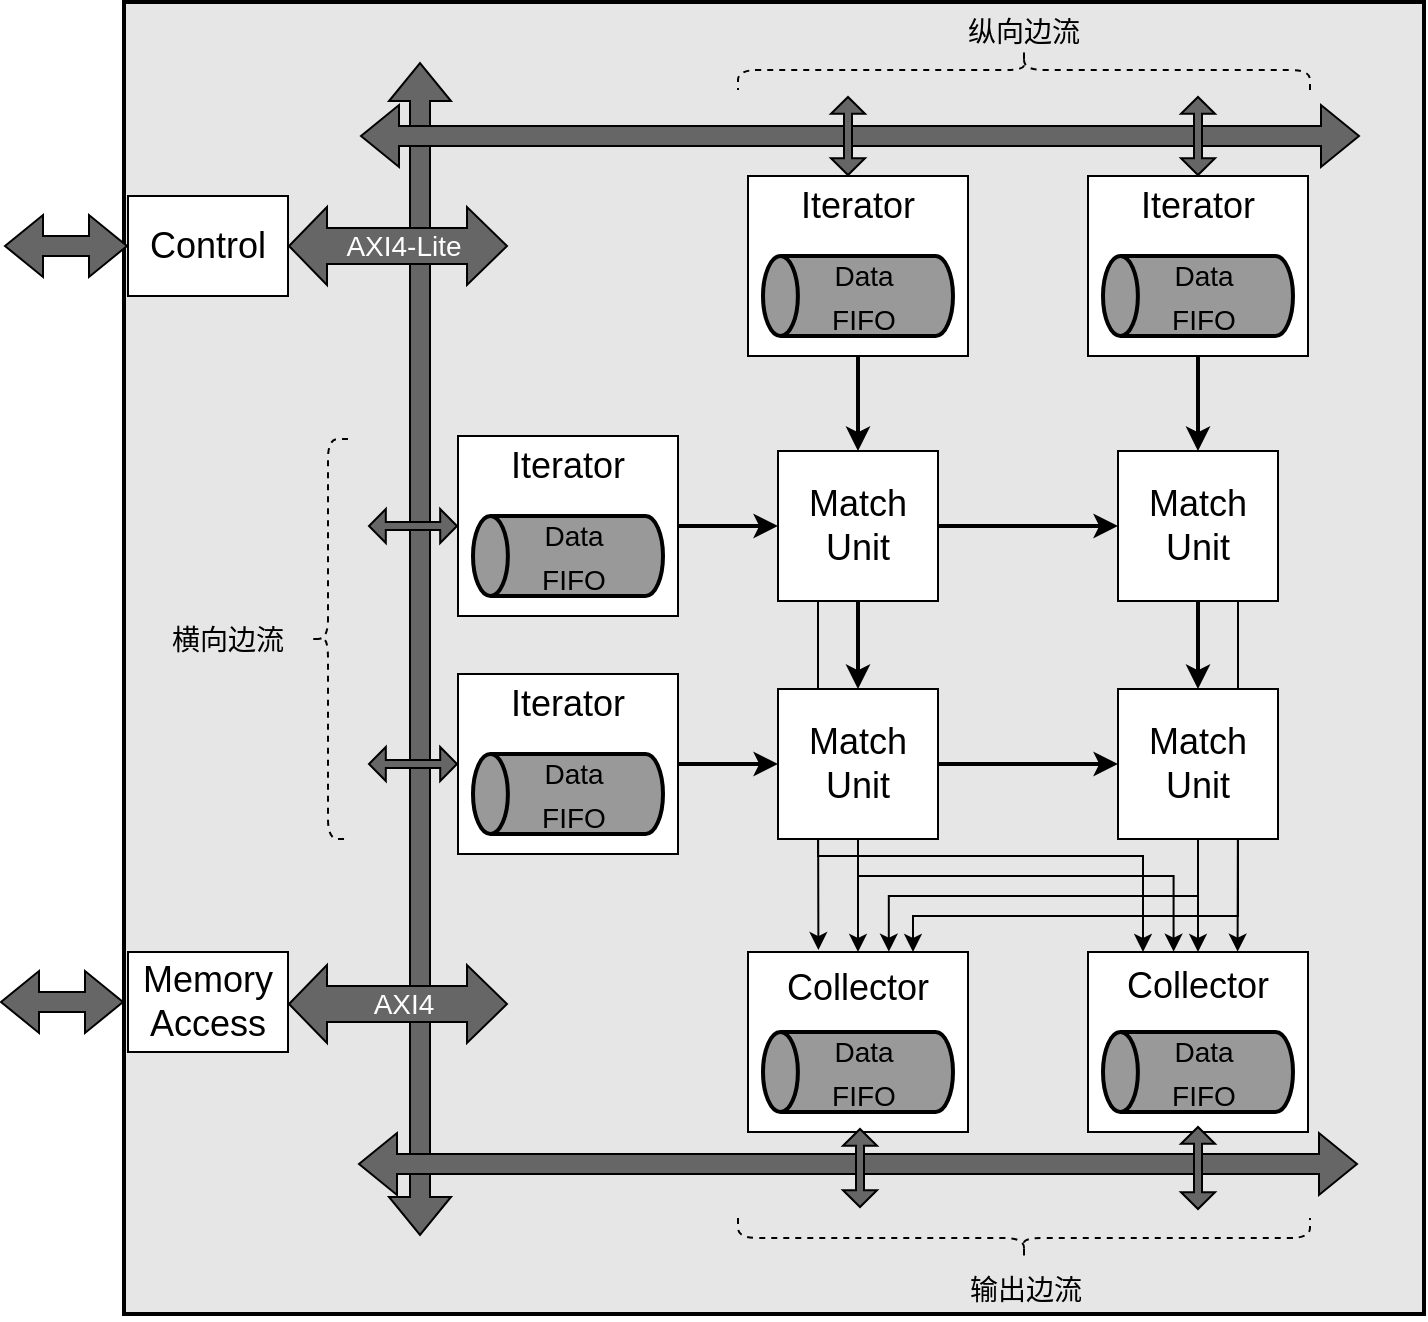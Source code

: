 <mxfile version="18.1.3" type="github">
  <diagram id="o5gYx8qm375P-UALuS2-" name="Page-1">
    <mxGraphModel dx="727" dy="744" grid="1" gridSize="10" guides="1" tooltips="1" connect="1" arrows="1" fold="1" page="1" pageScale="1" pageWidth="827" pageHeight="1169" math="0" shadow="0">
      <root>
        <mxCell id="0" />
        <mxCell id="1" parent="0" />
        <mxCell id="SnW519qvEG8OO5aZFgQu-91" value="" style="rounded=0;whiteSpace=wrap;html=1;labelBackgroundColor=none;fontSize=14;fontColor=#000000;fillColor=#E6E6E6;strokeWidth=2;" vertex="1" parent="1">
          <mxGeometry x="130" y="30" width="650" height="656" as="geometry" />
        </mxCell>
        <mxCell id="SnW519qvEG8OO5aZFgQu-1" value="&lt;font style=&quot;font-size: 18px;&quot;&gt;Control&lt;/font&gt;" style="rounded=0;whiteSpace=wrap;html=1;" vertex="1" parent="1">
          <mxGeometry x="132" y="127" width="80" height="50" as="geometry" />
        </mxCell>
        <mxCell id="SnW519qvEG8OO5aZFgQu-3" value="&lt;font style=&quot;font-size: 18px;&quot;&gt;Memory&lt;br&gt;Access&lt;br&gt;&lt;/font&gt;" style="rounded=0;whiteSpace=wrap;html=1;" vertex="1" parent="1">
          <mxGeometry x="132" y="505" width="80" height="50" as="geometry" />
        </mxCell>
        <mxCell id="SnW519qvEG8OO5aZFgQu-11" value="" style="group" vertex="1" connectable="0" parent="1">
          <mxGeometry x="297" y="247" width="110" height="90" as="geometry" />
        </mxCell>
        <mxCell id="SnW519qvEG8OO5aZFgQu-4" value="" style="rounded=0;whiteSpace=wrap;html=1;fontSize=18;" vertex="1" parent="SnW519qvEG8OO5aZFgQu-11">
          <mxGeometry width="110" height="90" as="geometry" />
        </mxCell>
        <mxCell id="SnW519qvEG8OO5aZFgQu-5" value="Iterator" style="text;html=1;strokeColor=none;fillColor=none;align=center;verticalAlign=middle;whiteSpace=wrap;rounded=0;fontSize=18;" vertex="1" parent="SnW519qvEG8OO5aZFgQu-11">
          <mxGeometry x="25" width="60" height="30" as="geometry" />
        </mxCell>
        <mxCell id="SnW519qvEG8OO5aZFgQu-8" value="" style="group" vertex="1" connectable="0" parent="SnW519qvEG8OO5aZFgQu-11">
          <mxGeometry x="7.5" y="40" width="95" height="40" as="geometry" />
        </mxCell>
        <mxCell id="SnW519qvEG8OO5aZFgQu-6" value="" style="strokeWidth=2;html=1;shape=mxgraph.flowchart.direct_data;whiteSpace=wrap;fontSize=18;rotation=-180;fillColor=#999999;" vertex="1" parent="SnW519qvEG8OO5aZFgQu-8">
          <mxGeometry width="95" height="40" as="geometry" />
        </mxCell>
        <mxCell id="SnW519qvEG8OO5aZFgQu-7" value="&lt;font style=&quot;font-size: 14px;&quot;&gt;Data&lt;br&gt;FIFO&lt;/font&gt;" style="text;html=1;strokeColor=none;fillColor=none;align=center;verticalAlign=middle;whiteSpace=wrap;rounded=0;fontSize=18;" vertex="1" parent="SnW519qvEG8OO5aZFgQu-8">
          <mxGeometry x="20" y="5" width="60" height="30" as="geometry" />
        </mxCell>
        <mxCell id="SnW519qvEG8OO5aZFgQu-12" value="" style="group" vertex="1" connectable="0" parent="1">
          <mxGeometry x="297" y="366" width="110" height="90" as="geometry" />
        </mxCell>
        <mxCell id="SnW519qvEG8OO5aZFgQu-13" value="" style="rounded=0;whiteSpace=wrap;html=1;fontSize=18;" vertex="1" parent="SnW519qvEG8OO5aZFgQu-12">
          <mxGeometry width="110" height="90" as="geometry" />
        </mxCell>
        <mxCell id="SnW519qvEG8OO5aZFgQu-14" value="Iterator" style="text;html=1;strokeColor=none;fillColor=none;align=center;verticalAlign=middle;whiteSpace=wrap;rounded=0;fontSize=18;" vertex="1" parent="SnW519qvEG8OO5aZFgQu-12">
          <mxGeometry x="25" width="60" height="30" as="geometry" />
        </mxCell>
        <mxCell id="SnW519qvEG8OO5aZFgQu-15" value="" style="group" vertex="1" connectable="0" parent="SnW519qvEG8OO5aZFgQu-12">
          <mxGeometry x="7.5" y="40" width="95" height="40" as="geometry" />
        </mxCell>
        <mxCell id="SnW519qvEG8OO5aZFgQu-16" value="" style="strokeWidth=2;html=1;shape=mxgraph.flowchart.direct_data;whiteSpace=wrap;fontSize=18;rotation=-180;fillColor=#999999;" vertex="1" parent="SnW519qvEG8OO5aZFgQu-15">
          <mxGeometry width="95" height="40" as="geometry" />
        </mxCell>
        <mxCell id="SnW519qvEG8OO5aZFgQu-17" value="&lt;font style=&quot;font-size: 14px;&quot;&gt;Data&lt;br&gt;FIFO&lt;/font&gt;" style="text;html=1;strokeColor=none;fillColor=none;align=center;verticalAlign=middle;whiteSpace=wrap;rounded=0;fontSize=18;" vertex="1" parent="SnW519qvEG8OO5aZFgQu-15">
          <mxGeometry x="20" y="5" width="60" height="30" as="geometry" />
        </mxCell>
        <mxCell id="SnW519qvEG8OO5aZFgQu-18" value="" style="group" vertex="1" connectable="0" parent="1">
          <mxGeometry x="442" y="117" width="110" height="90" as="geometry" />
        </mxCell>
        <mxCell id="SnW519qvEG8OO5aZFgQu-19" value="" style="rounded=0;whiteSpace=wrap;html=1;fontSize=18;" vertex="1" parent="SnW519qvEG8OO5aZFgQu-18">
          <mxGeometry width="110" height="90" as="geometry" />
        </mxCell>
        <mxCell id="SnW519qvEG8OO5aZFgQu-20" value="Iterator" style="text;html=1;strokeColor=none;fillColor=none;align=center;verticalAlign=middle;whiteSpace=wrap;rounded=0;fontSize=18;" vertex="1" parent="SnW519qvEG8OO5aZFgQu-18">
          <mxGeometry x="25" width="60" height="30" as="geometry" />
        </mxCell>
        <mxCell id="SnW519qvEG8OO5aZFgQu-21" value="" style="group" vertex="1" connectable="0" parent="SnW519qvEG8OO5aZFgQu-18">
          <mxGeometry x="7.5" y="40" width="95" height="40" as="geometry" />
        </mxCell>
        <mxCell id="SnW519qvEG8OO5aZFgQu-22" value="" style="strokeWidth=2;html=1;shape=mxgraph.flowchart.direct_data;whiteSpace=wrap;fontSize=18;rotation=-180;fillColor=#999999;" vertex="1" parent="SnW519qvEG8OO5aZFgQu-21">
          <mxGeometry width="95" height="40" as="geometry" />
        </mxCell>
        <mxCell id="SnW519qvEG8OO5aZFgQu-23" value="&lt;font style=&quot;font-size: 14px;&quot;&gt;Data&lt;br&gt;FIFO&lt;/font&gt;" style="text;html=1;strokeColor=none;fillColor=none;align=center;verticalAlign=middle;whiteSpace=wrap;rounded=0;fontSize=18;" vertex="1" parent="SnW519qvEG8OO5aZFgQu-21">
          <mxGeometry x="20" y="5" width="60" height="30" as="geometry" />
        </mxCell>
        <mxCell id="SnW519qvEG8OO5aZFgQu-25" value="" style="group" vertex="1" connectable="0" parent="1">
          <mxGeometry x="612" y="117" width="110" height="90" as="geometry" />
        </mxCell>
        <mxCell id="SnW519qvEG8OO5aZFgQu-26" value="" style="rounded=0;whiteSpace=wrap;html=1;fontSize=18;" vertex="1" parent="SnW519qvEG8OO5aZFgQu-25">
          <mxGeometry width="110" height="90" as="geometry" />
        </mxCell>
        <mxCell id="SnW519qvEG8OO5aZFgQu-27" value="Iterator" style="text;html=1;strokeColor=none;fillColor=none;align=center;verticalAlign=middle;whiteSpace=wrap;rounded=0;fontSize=18;" vertex="1" parent="SnW519qvEG8OO5aZFgQu-25">
          <mxGeometry x="25" width="60" height="30" as="geometry" />
        </mxCell>
        <mxCell id="SnW519qvEG8OO5aZFgQu-28" value="" style="group" vertex="1" connectable="0" parent="SnW519qvEG8OO5aZFgQu-25">
          <mxGeometry x="7.5" y="40" width="95" height="40" as="geometry" />
        </mxCell>
        <mxCell id="SnW519qvEG8OO5aZFgQu-29" value="" style="strokeWidth=2;html=1;shape=mxgraph.flowchart.direct_data;whiteSpace=wrap;fontSize=18;rotation=-180;fillColor=#999999;" vertex="1" parent="SnW519qvEG8OO5aZFgQu-28">
          <mxGeometry width="95" height="40" as="geometry" />
        </mxCell>
        <mxCell id="SnW519qvEG8OO5aZFgQu-30" value="&lt;font style=&quot;font-size: 14px;&quot;&gt;Data&lt;br&gt;FIFO&lt;/font&gt;" style="text;html=1;strokeColor=none;fillColor=none;align=center;verticalAlign=middle;whiteSpace=wrap;rounded=0;fontSize=18;" vertex="1" parent="SnW519qvEG8OO5aZFgQu-28">
          <mxGeometry x="20" y="5" width="60" height="30" as="geometry" />
        </mxCell>
        <mxCell id="SnW519qvEG8OO5aZFgQu-35" style="edgeStyle=orthogonalEdgeStyle;rounded=0;orthogonalLoop=1;jettySize=auto;html=1;exitX=1;exitY=0.5;exitDx=0;exitDy=0;entryX=0;entryY=0.5;entryDx=0;entryDy=0;fontSize=18;strokeWidth=2;" edge="1" parent="1" source="SnW519qvEG8OO5aZFgQu-31" target="SnW519qvEG8OO5aZFgQu-34">
          <mxGeometry relative="1" as="geometry" />
        </mxCell>
        <mxCell id="SnW519qvEG8OO5aZFgQu-39" style="edgeStyle=orthogonalEdgeStyle;rounded=0;orthogonalLoop=1;jettySize=auto;html=1;exitX=0.5;exitY=1;exitDx=0;exitDy=0;entryX=0.5;entryY=0;entryDx=0;entryDy=0;fontSize=18;strokeWidth=2;" edge="1" parent="1" source="SnW519qvEG8OO5aZFgQu-31" target="SnW519qvEG8OO5aZFgQu-37">
          <mxGeometry relative="1" as="geometry" />
        </mxCell>
        <mxCell id="SnW519qvEG8OO5aZFgQu-58" style="edgeStyle=orthogonalEdgeStyle;rounded=0;orthogonalLoop=1;jettySize=auto;html=1;exitX=0.25;exitY=1;exitDx=0;exitDy=0;fontSize=18;strokeWidth=1;entryX=0.25;entryY=0;entryDx=0;entryDy=0;" edge="1" parent="1" source="SnW519qvEG8OO5aZFgQu-31" target="SnW519qvEG8OO5aZFgQu-51">
          <mxGeometry relative="1" as="geometry">
            <mxPoint x="652" y="487" as="targetPoint" />
            <Array as="points">
              <mxPoint x="477" y="457" />
              <mxPoint x="640" y="457" />
            </Array>
          </mxGeometry>
        </mxCell>
        <mxCell id="SnW519qvEG8OO5aZFgQu-60" style="edgeStyle=orthogonalEdgeStyle;rounded=0;orthogonalLoop=1;jettySize=auto;html=1;exitX=0.25;exitY=1;exitDx=0;exitDy=0;entryX=0.32;entryY=-0.011;entryDx=0;entryDy=0;entryPerimeter=0;fontSize=18;strokeWidth=1;" edge="1" parent="1" source="SnW519qvEG8OO5aZFgQu-31" target="SnW519qvEG8OO5aZFgQu-44">
          <mxGeometry relative="1" as="geometry" />
        </mxCell>
        <mxCell id="SnW519qvEG8OO5aZFgQu-31" value="&lt;font style=&quot;font-size: 18px;&quot;&gt;Match&lt;br&gt;Unit&lt;/font&gt;" style="rounded=0;whiteSpace=wrap;html=1;fontSize=14;fillColor=#FFFFFF;" vertex="1" parent="1">
          <mxGeometry x="457" y="254.5" width="80" height="75" as="geometry" />
        </mxCell>
        <mxCell id="SnW519qvEG8OO5aZFgQu-32" style="edgeStyle=orthogonalEdgeStyle;rounded=0;orthogonalLoop=1;jettySize=auto;html=1;exitX=1;exitY=0.5;exitDx=0;exitDy=0;entryX=0;entryY=0.5;entryDx=0;entryDy=0;fontSize=18;strokeWidth=2;" edge="1" parent="1" source="SnW519qvEG8OO5aZFgQu-4" target="SnW519qvEG8OO5aZFgQu-31">
          <mxGeometry relative="1" as="geometry" />
        </mxCell>
        <mxCell id="SnW519qvEG8OO5aZFgQu-33" style="edgeStyle=orthogonalEdgeStyle;rounded=0;orthogonalLoop=1;jettySize=auto;html=1;exitX=0.5;exitY=1;exitDx=0;exitDy=0;fontSize=18;strokeWidth=2;" edge="1" parent="1" source="SnW519qvEG8OO5aZFgQu-19" target="SnW519qvEG8OO5aZFgQu-31">
          <mxGeometry relative="1" as="geometry" />
        </mxCell>
        <mxCell id="SnW519qvEG8OO5aZFgQu-42" style="edgeStyle=orthogonalEdgeStyle;rounded=0;orthogonalLoop=1;jettySize=auto;html=1;exitX=0.5;exitY=1;exitDx=0;exitDy=0;entryX=0.5;entryY=0;entryDx=0;entryDy=0;fontSize=18;strokeWidth=2;" edge="1" parent="1" source="SnW519qvEG8OO5aZFgQu-34" target="SnW519qvEG8OO5aZFgQu-40">
          <mxGeometry relative="1" as="geometry" />
        </mxCell>
        <mxCell id="SnW519qvEG8OO5aZFgQu-61" style="edgeStyle=orthogonalEdgeStyle;rounded=0;orthogonalLoop=1;jettySize=auto;html=1;exitX=0.75;exitY=1;exitDx=0;exitDy=0;entryX=0.68;entryY=-0.002;entryDx=0;entryDy=0;entryPerimeter=0;fontSize=18;strokeWidth=1;" edge="1" parent="1" source="SnW519qvEG8OO5aZFgQu-34" target="SnW519qvEG8OO5aZFgQu-51">
          <mxGeometry relative="1" as="geometry" />
        </mxCell>
        <mxCell id="SnW519qvEG8OO5aZFgQu-62" style="edgeStyle=orthogonalEdgeStyle;rounded=0;orthogonalLoop=1;jettySize=auto;html=1;exitX=0.75;exitY=1;exitDx=0;exitDy=0;fontSize=18;strokeWidth=1;entryX=0.75;entryY=0;entryDx=0;entryDy=0;" edge="1" parent="1" source="SnW519qvEG8OO5aZFgQu-34" target="SnW519qvEG8OO5aZFgQu-44">
          <mxGeometry relative="1" as="geometry">
            <mxPoint x="562" y="487" as="targetPoint" />
            <Array as="points">
              <mxPoint x="687" y="487" />
              <mxPoint x="525" y="487" />
            </Array>
          </mxGeometry>
        </mxCell>
        <mxCell id="SnW519qvEG8OO5aZFgQu-34" value="&lt;font style=&quot;font-size: 18px;&quot;&gt;Match&lt;br&gt;Unit&lt;/font&gt;" style="rounded=0;whiteSpace=wrap;html=1;fontSize=14;fillColor=#FFFFFF;" vertex="1" parent="1">
          <mxGeometry x="627" y="254.5" width="80" height="75" as="geometry" />
        </mxCell>
        <mxCell id="SnW519qvEG8OO5aZFgQu-36" style="edgeStyle=orthogonalEdgeStyle;rounded=0;orthogonalLoop=1;jettySize=auto;html=1;exitX=0.5;exitY=1;exitDx=0;exitDy=0;fontSize=18;strokeWidth=2;" edge="1" parent="1" source="SnW519qvEG8OO5aZFgQu-26" target="SnW519qvEG8OO5aZFgQu-34">
          <mxGeometry relative="1" as="geometry" />
        </mxCell>
        <mxCell id="SnW519qvEG8OO5aZFgQu-41" style="edgeStyle=orthogonalEdgeStyle;rounded=0;orthogonalLoop=1;jettySize=auto;html=1;exitX=1;exitY=0.5;exitDx=0;exitDy=0;entryX=0;entryY=0.5;entryDx=0;entryDy=0;fontSize=18;strokeWidth=2;" edge="1" parent="1" source="SnW519qvEG8OO5aZFgQu-37" target="SnW519qvEG8OO5aZFgQu-40">
          <mxGeometry relative="1" as="geometry" />
        </mxCell>
        <mxCell id="SnW519qvEG8OO5aZFgQu-59" style="edgeStyle=orthogonalEdgeStyle;rounded=0;orthogonalLoop=1;jettySize=auto;html=1;exitX=0.5;exitY=1;exitDx=0;exitDy=0;entryX=0.5;entryY=0;entryDx=0;entryDy=0;fontSize=18;strokeWidth=1;" edge="1" parent="1" source="SnW519qvEG8OO5aZFgQu-37" target="SnW519qvEG8OO5aZFgQu-44">
          <mxGeometry relative="1" as="geometry" />
        </mxCell>
        <mxCell id="SnW519qvEG8OO5aZFgQu-63" style="edgeStyle=orthogonalEdgeStyle;rounded=0;orthogonalLoop=1;jettySize=auto;html=1;exitX=0.5;exitY=1;exitDx=0;exitDy=0;entryX=0.389;entryY=-0.002;entryDx=0;entryDy=0;entryPerimeter=0;fontSize=18;strokeWidth=1;" edge="1" parent="1" source="SnW519qvEG8OO5aZFgQu-37" target="SnW519qvEG8OO5aZFgQu-51">
          <mxGeometry relative="1" as="geometry">
            <Array as="points">
              <mxPoint x="497" y="467" />
              <mxPoint x="655" y="467" />
            </Array>
          </mxGeometry>
        </mxCell>
        <mxCell id="SnW519qvEG8OO5aZFgQu-37" value="&lt;font style=&quot;font-size: 18px;&quot;&gt;Match&lt;br&gt;Unit&lt;/font&gt;" style="rounded=0;whiteSpace=wrap;html=1;fontSize=14;fillColor=#FFFFFF;" vertex="1" parent="1">
          <mxGeometry x="457" y="373.5" width="80" height="75" as="geometry" />
        </mxCell>
        <mxCell id="SnW519qvEG8OO5aZFgQu-38" style="edgeStyle=orthogonalEdgeStyle;rounded=0;orthogonalLoop=1;jettySize=auto;html=1;exitX=1;exitY=0.5;exitDx=0;exitDy=0;entryX=0;entryY=0.5;entryDx=0;entryDy=0;fontSize=18;strokeWidth=2;" edge="1" parent="1" source="SnW519qvEG8OO5aZFgQu-13" target="SnW519qvEG8OO5aZFgQu-37">
          <mxGeometry relative="1" as="geometry" />
        </mxCell>
        <mxCell id="SnW519qvEG8OO5aZFgQu-56" style="edgeStyle=orthogonalEdgeStyle;rounded=0;orthogonalLoop=1;jettySize=auto;html=1;exitX=0.5;exitY=1;exitDx=0;exitDy=0;entryX=0.5;entryY=0;entryDx=0;entryDy=0;fontSize=18;strokeWidth=1;" edge="1" parent="1" source="SnW519qvEG8OO5aZFgQu-40" target="SnW519qvEG8OO5aZFgQu-51">
          <mxGeometry relative="1" as="geometry" />
        </mxCell>
        <mxCell id="SnW519qvEG8OO5aZFgQu-64" style="edgeStyle=orthogonalEdgeStyle;rounded=0;orthogonalLoop=1;jettySize=auto;html=1;exitX=0.5;exitY=1;exitDx=0;exitDy=0;entryX=0.64;entryY=-0.002;entryDx=0;entryDy=0;entryPerimeter=0;fontSize=18;strokeWidth=1;" edge="1" parent="1" source="SnW519qvEG8OO5aZFgQu-40" target="SnW519qvEG8OO5aZFgQu-44">
          <mxGeometry relative="1" as="geometry">
            <Array as="points">
              <mxPoint x="667" y="477" />
              <mxPoint x="512" y="477" />
            </Array>
          </mxGeometry>
        </mxCell>
        <mxCell id="SnW519qvEG8OO5aZFgQu-40" value="&lt;font style=&quot;font-size: 18px;&quot;&gt;Match&lt;br&gt;Unit&lt;/font&gt;" style="rounded=0;whiteSpace=wrap;html=1;fontSize=14;fillColor=#FFFFFF;" vertex="1" parent="1">
          <mxGeometry x="627" y="373.5" width="80" height="75" as="geometry" />
        </mxCell>
        <mxCell id="SnW519qvEG8OO5aZFgQu-43" value="" style="group" vertex="1" connectable="0" parent="1">
          <mxGeometry x="442" y="505" width="110" height="90" as="geometry" />
        </mxCell>
        <mxCell id="SnW519qvEG8OO5aZFgQu-44" value="" style="rounded=0;whiteSpace=wrap;html=1;fontSize=18;" vertex="1" parent="SnW519qvEG8OO5aZFgQu-43">
          <mxGeometry width="110" height="90" as="geometry" />
        </mxCell>
        <mxCell id="SnW519qvEG8OO5aZFgQu-45" value="Collector" style="text;html=1;strokeColor=none;fillColor=none;align=center;verticalAlign=middle;whiteSpace=wrap;rounded=0;fontSize=18;" vertex="1" parent="SnW519qvEG8OO5aZFgQu-43">
          <mxGeometry x="25" y="3" width="60" height="30" as="geometry" />
        </mxCell>
        <mxCell id="SnW519qvEG8OO5aZFgQu-46" value="" style="group" vertex="1" connectable="0" parent="SnW519qvEG8OO5aZFgQu-43">
          <mxGeometry x="7.5" y="40" width="95" height="40" as="geometry" />
        </mxCell>
        <mxCell id="SnW519qvEG8OO5aZFgQu-47" value="" style="strokeWidth=2;html=1;shape=mxgraph.flowchart.direct_data;whiteSpace=wrap;fontSize=18;rotation=-180;fillColor=#999999;" vertex="1" parent="SnW519qvEG8OO5aZFgQu-46">
          <mxGeometry width="95" height="40" as="geometry" />
        </mxCell>
        <mxCell id="SnW519qvEG8OO5aZFgQu-48" value="&lt;font style=&quot;font-size: 14px;&quot;&gt;Data&lt;br&gt;FIFO&lt;/font&gt;" style="text;html=1;strokeColor=none;fillColor=none;align=center;verticalAlign=middle;whiteSpace=wrap;rounded=0;fontSize=18;" vertex="1" parent="SnW519qvEG8OO5aZFgQu-46">
          <mxGeometry x="20" y="5" width="60" height="30" as="geometry" />
        </mxCell>
        <mxCell id="SnW519qvEG8OO5aZFgQu-50" value="" style="group" vertex="1" connectable="0" parent="1">
          <mxGeometry x="612" y="505" width="110" height="90" as="geometry" />
        </mxCell>
        <mxCell id="SnW519qvEG8OO5aZFgQu-51" value="" style="rounded=0;whiteSpace=wrap;html=1;fontSize=18;" vertex="1" parent="SnW519qvEG8OO5aZFgQu-50">
          <mxGeometry width="110" height="90" as="geometry" />
        </mxCell>
        <mxCell id="SnW519qvEG8OO5aZFgQu-52" value="Collector" style="text;html=1;strokeColor=none;fillColor=none;align=center;verticalAlign=middle;whiteSpace=wrap;rounded=0;fontSize=18;" vertex="1" parent="SnW519qvEG8OO5aZFgQu-50">
          <mxGeometry x="25" y="2" width="60" height="30" as="geometry" />
        </mxCell>
        <mxCell id="SnW519qvEG8OO5aZFgQu-53" value="" style="group" vertex="1" connectable="0" parent="SnW519qvEG8OO5aZFgQu-50">
          <mxGeometry x="7.5" y="40" width="95" height="40" as="geometry" />
        </mxCell>
        <mxCell id="SnW519qvEG8OO5aZFgQu-54" value="" style="strokeWidth=2;html=1;shape=mxgraph.flowchart.direct_data;whiteSpace=wrap;fontSize=18;rotation=-180;fillColor=#999999;" vertex="1" parent="SnW519qvEG8OO5aZFgQu-53">
          <mxGeometry width="95" height="40" as="geometry" />
        </mxCell>
        <mxCell id="SnW519qvEG8OO5aZFgQu-55" value="&lt;font style=&quot;font-size: 14px;&quot;&gt;Data&lt;br&gt;FIFO&lt;/font&gt;" style="text;html=1;strokeColor=none;fillColor=none;align=center;verticalAlign=middle;whiteSpace=wrap;rounded=0;fontSize=18;" vertex="1" parent="SnW519qvEG8OO5aZFgQu-53">
          <mxGeometry x="20" y="5" width="60" height="30" as="geometry" />
        </mxCell>
        <mxCell id="SnW519qvEG8OO5aZFgQu-65" value="" style="shape=flexArrow;endArrow=classic;startArrow=classic;html=1;rounded=0;fontSize=18;strokeWidth=1;fillColor=#666666;" edge="1" parent="1">
          <mxGeometry width="100" height="100" relative="1" as="geometry">
            <mxPoint x="278" y="647" as="sourcePoint" />
            <mxPoint x="278" y="60" as="targetPoint" />
          </mxGeometry>
        </mxCell>
        <mxCell id="SnW519qvEG8OO5aZFgQu-66" value="" style="shape=flexArrow;endArrow=classic;startArrow=classic;html=1;rounded=0;fontSize=18;strokeWidth=1;fillColor=#666666;" edge="1" parent="1">
          <mxGeometry width="100" height="100" relative="1" as="geometry">
            <mxPoint x="248" y="97" as="sourcePoint" />
            <mxPoint x="748" y="97" as="targetPoint" />
          </mxGeometry>
        </mxCell>
        <mxCell id="SnW519qvEG8OO5aZFgQu-68" value="" style="shape=flexArrow;endArrow=classic;startArrow=classic;html=1;rounded=0;fontSize=18;strokeWidth=1;fillColor=#666666;" edge="1" parent="1">
          <mxGeometry width="100" height="100" relative="1" as="geometry">
            <mxPoint x="247" y="611" as="sourcePoint" />
            <mxPoint x="747" y="611" as="targetPoint" />
          </mxGeometry>
        </mxCell>
        <mxCell id="SnW519qvEG8OO5aZFgQu-70" value="" style="shape=flexArrow;endArrow=classic;startArrow=classic;html=1;rounded=0;fontSize=18;strokeWidth=1;fillColor=#666666;endWidth=12;endSize=2.47;startWidth=12;startSize=2.47;width=4;" edge="1" parent="1">
          <mxGeometry width="100" height="100" relative="1" as="geometry">
            <mxPoint x="492" y="117" as="sourcePoint" />
            <mxPoint x="492" y="77" as="targetPoint" />
          </mxGeometry>
        </mxCell>
        <mxCell id="SnW519qvEG8OO5aZFgQu-71" value="" style="shape=flexArrow;endArrow=classic;startArrow=classic;html=1;rounded=0;fontSize=18;strokeWidth=1;fillColor=#666666;endWidth=12;endSize=2.47;startWidth=12;startSize=2.47;width=4;exitX=0.5;exitY=0;exitDx=0;exitDy=0;" edge="1" parent="1" source="SnW519qvEG8OO5aZFgQu-26">
          <mxGeometry width="100" height="100" relative="1" as="geometry">
            <mxPoint x="502" y="127" as="sourcePoint" />
            <mxPoint x="667" y="77" as="targetPoint" />
          </mxGeometry>
        </mxCell>
        <mxCell id="SnW519qvEG8OO5aZFgQu-72" value="" style="shape=flexArrow;endArrow=classic;startArrow=classic;html=1;rounded=0;fontSize=18;strokeWidth=1;fillColor=#666666;endWidth=12;endSize=2.47;startWidth=12;startSize=2.47;width=4;" edge="1" parent="1">
          <mxGeometry width="100" height="100" relative="1" as="geometry">
            <mxPoint x="498" y="633" as="sourcePoint" />
            <mxPoint x="498" y="593" as="targetPoint" />
          </mxGeometry>
        </mxCell>
        <mxCell id="SnW519qvEG8OO5aZFgQu-73" value="" style="shape=flexArrow;endArrow=classic;startArrow=classic;html=1;rounded=0;fontSize=18;strokeWidth=1;fillColor=#666666;endWidth=12;endSize=2.47;startWidth=12;startSize=2.47;width=4;entryX=0.5;entryY=1;entryDx=0;entryDy=0;" edge="1" parent="1">
          <mxGeometry width="100" height="100" relative="1" as="geometry">
            <mxPoint x="667" y="634" as="sourcePoint" />
            <mxPoint x="667" y="592" as="targetPoint" />
          </mxGeometry>
        </mxCell>
        <mxCell id="SnW519qvEG8OO5aZFgQu-74" value="" style="shape=flexArrow;endArrow=classic;startArrow=classic;html=1;rounded=0;fontSize=18;strokeWidth=1;fillColor=#666666;exitX=1;exitY=0.5;exitDx=0;exitDy=0;width=18;endSize=6.33;" edge="1" parent="1" source="SnW519qvEG8OO5aZFgQu-1">
          <mxGeometry width="100" height="100" relative="1" as="geometry">
            <mxPoint x="202" y="217" as="sourcePoint" />
            <mxPoint x="322" y="152" as="targetPoint" />
          </mxGeometry>
        </mxCell>
        <mxCell id="SnW519qvEG8OO5aZFgQu-76" value="&lt;font color=&quot;#ffffff&quot; style=&quot;font-size: 14px;&quot;&gt;AXI4-Lite&lt;/font&gt;" style="text;html=1;strokeColor=none;fillColor=none;align=center;verticalAlign=middle;whiteSpace=wrap;rounded=0;fontSize=18;" vertex="1" parent="1">
          <mxGeometry x="225" y="136" width="90" height="30" as="geometry" />
        </mxCell>
        <mxCell id="SnW519qvEG8OO5aZFgQu-79" value="" style="shape=flexArrow;endArrow=classic;startArrow=classic;html=1;rounded=0;fontSize=18;strokeWidth=1;fillColor=#666666;exitX=1;exitY=0.5;exitDx=0;exitDy=0;width=18;endSize=6.33;" edge="1" parent="1">
          <mxGeometry width="100" height="100" relative="1" as="geometry">
            <mxPoint x="212" y="531" as="sourcePoint" />
            <mxPoint x="322" y="531" as="targetPoint" />
          </mxGeometry>
        </mxCell>
        <mxCell id="SnW519qvEG8OO5aZFgQu-80" value="&lt;font color=&quot;#ffffff&quot; style=&quot;font-size: 14px;&quot;&gt;AXI4&lt;/font&gt;" style="text;html=1;strokeColor=none;fillColor=none;align=center;verticalAlign=middle;whiteSpace=wrap;rounded=0;fontSize=18;" vertex="1" parent="1">
          <mxGeometry x="225" y="515" width="90" height="30" as="geometry" />
        </mxCell>
        <mxCell id="SnW519qvEG8OO5aZFgQu-81" value="" style="shape=flexArrow;endArrow=classic;startArrow=classic;html=1;rounded=0;fontSize=18;strokeWidth=1;fillColor=#666666;endWidth=12;endSize=2.47;startWidth=12;startSize=2.47;width=4;entryX=0;entryY=0.5;entryDx=0;entryDy=0;" edge="1" parent="1" target="SnW519qvEG8OO5aZFgQu-4">
          <mxGeometry width="100" height="100" relative="1" as="geometry">
            <mxPoint x="252" y="292" as="sourcePoint" />
            <mxPoint x="502" y="87" as="targetPoint" />
          </mxGeometry>
        </mxCell>
        <mxCell id="SnW519qvEG8OO5aZFgQu-82" value="" style="shape=flexArrow;endArrow=classic;startArrow=classic;html=1;rounded=0;fontSize=18;strokeWidth=1;fillColor=#666666;endWidth=12;endSize=2.47;startWidth=12;startSize=2.47;width=4;entryX=0;entryY=0.5;entryDx=0;entryDy=0;" edge="1" parent="1" target="SnW519qvEG8OO5aZFgQu-13">
          <mxGeometry width="100" height="100" relative="1" as="geometry">
            <mxPoint x="252" y="411" as="sourcePoint" />
            <mxPoint x="307" y="302" as="targetPoint" />
          </mxGeometry>
        </mxCell>
        <mxCell id="SnW519qvEG8OO5aZFgQu-83" value="" style="shape=curlyBracket;whiteSpace=wrap;html=1;rounded=1;labelBackgroundColor=none;fontSize=14;fontColor=#FFFFFF;fillColor=#000000;dashed=1;" vertex="1" parent="1">
          <mxGeometry x="222" y="248.5" width="20" height="200" as="geometry" />
        </mxCell>
        <mxCell id="SnW519qvEG8OO5aZFgQu-85" value="横向边流" style="text;html=1;strokeColor=none;fillColor=none;align=center;verticalAlign=middle;whiteSpace=wrap;rounded=0;labelBackgroundColor=none;fontSize=14;fontColor=#000000;" vertex="1" parent="1">
          <mxGeometry x="152" y="333.5" width="60" height="30" as="geometry" />
        </mxCell>
        <mxCell id="SnW519qvEG8OO5aZFgQu-86" value="" style="shape=curlyBracket;whiteSpace=wrap;html=1;rounded=1;labelBackgroundColor=none;fontSize=14;fontColor=#FFFFFF;fillColor=#000000;dashed=1;rotation=90;" vertex="1" parent="1">
          <mxGeometry x="570" y="-79" width="20" height="286" as="geometry" />
        </mxCell>
        <mxCell id="SnW519qvEG8OO5aZFgQu-87" value="纵向边流" style="text;html=1;strokeColor=none;fillColor=none;align=center;verticalAlign=middle;whiteSpace=wrap;rounded=0;labelBackgroundColor=none;fontSize=14;fontColor=#000000;" vertex="1" parent="1">
          <mxGeometry x="550" y="30" width="60" height="30" as="geometry" />
        </mxCell>
        <mxCell id="SnW519qvEG8OO5aZFgQu-89" value="" style="shape=curlyBracket;whiteSpace=wrap;html=1;rounded=1;labelBackgroundColor=none;fontSize=14;fontColor=#FFFFFF;fillColor=#000000;dashed=1;rotation=-90;" vertex="1" parent="1">
          <mxGeometry x="570" y="505" width="20" height="286" as="geometry" />
        </mxCell>
        <mxCell id="SnW519qvEG8OO5aZFgQu-90" value="输出边流" style="text;html=1;strokeColor=none;fillColor=none;align=center;verticalAlign=middle;whiteSpace=wrap;rounded=0;labelBackgroundColor=none;fontSize=14;fontColor=#000000;" vertex="1" parent="1">
          <mxGeometry x="551" y="659" width="60" height="30" as="geometry" />
        </mxCell>
        <mxCell id="SnW519qvEG8OO5aZFgQu-92" value="" style="shape=flexArrow;endArrow=classic;startArrow=classic;html=1;rounded=0;fontSize=14;fontColor=#000000;strokeWidth=1;fillColor=#666666;entryX=0;entryY=0.5;entryDx=0;entryDy=0;" edge="1" parent="1" target="SnW519qvEG8OO5aZFgQu-1">
          <mxGeometry width="100" height="100" relative="1" as="geometry">
            <mxPoint x="70" y="152" as="sourcePoint" />
            <mxPoint x="120" y="130" as="targetPoint" />
          </mxGeometry>
        </mxCell>
        <mxCell id="SnW519qvEG8OO5aZFgQu-93" value="" style="shape=flexArrow;endArrow=classic;startArrow=classic;html=1;rounded=0;fontSize=14;fontColor=#000000;strokeWidth=1;fillColor=#666666;entryX=0;entryY=0.5;entryDx=0;entryDy=0;" edge="1" parent="1">
          <mxGeometry width="100" height="100" relative="1" as="geometry">
            <mxPoint x="68" y="530" as="sourcePoint" />
            <mxPoint x="130" y="530" as="targetPoint" />
          </mxGeometry>
        </mxCell>
      </root>
    </mxGraphModel>
  </diagram>
</mxfile>
